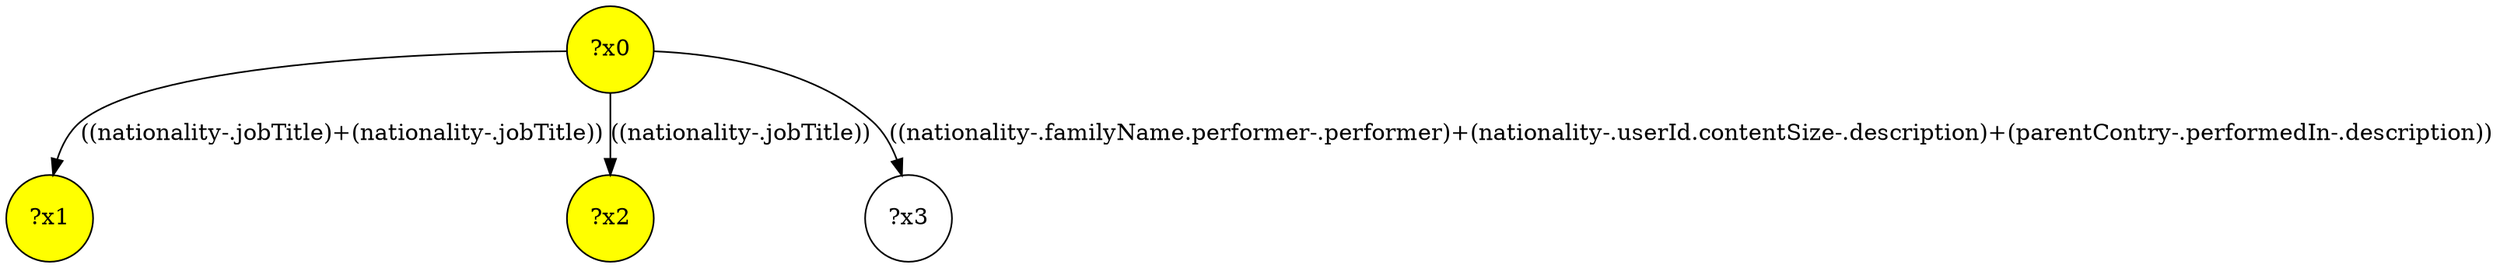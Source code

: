 digraph g {
	x0 [fillcolor="yellow", style="filled," shape=circle, label="?x0"];
	x1 [fillcolor="yellow", style="filled," shape=circle, label="?x1"];
	x2 [fillcolor="yellow", style="filled," shape=circle, label="?x2"];
	x0 -> x1 [label="((nationality-.jobTitle)+(nationality-.jobTitle))"];
	x0 -> x2 [label="((nationality-.jobTitle))"];
	x3 [shape=circle, label="?x3"];
	x0 -> x3 [label="((nationality-.familyName.performer-.performer)+(nationality-.userId.contentSize-.description)+(parentContry-.performedIn-.description))"];
}
